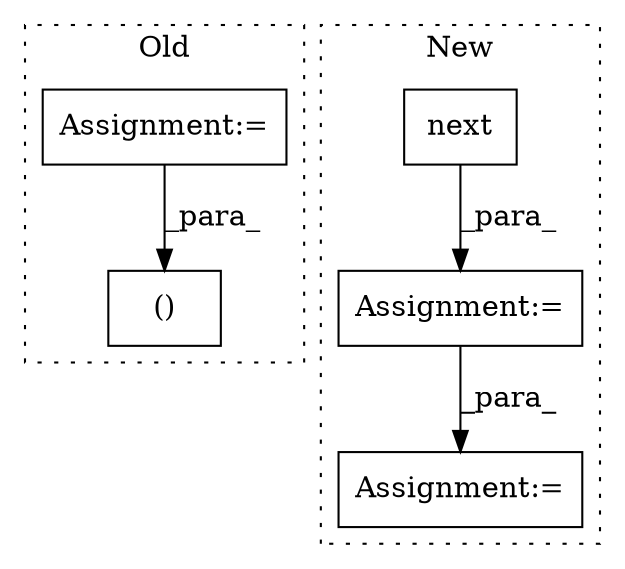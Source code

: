 digraph G {
subgraph cluster0 {
1 [label="()" a="106" s="25815" l="61" shape="box"];
4 [label="Assignment:=" a="7" s="25072" l="21" shape="box"];
label = "Old";
style="dotted";
}
subgraph cluster1 {
2 [label="next" a="32" s="25758,25772" l="5,1" shape="box"];
3 [label="Assignment:=" a="7" s="25912" l="1" shape="box"];
5 [label="Assignment:=" a="7" s="25757" l="1" shape="box"];
label = "New";
style="dotted";
}
2 -> 5 [label="_para_"];
4 -> 1 [label="_para_"];
5 -> 3 [label="_para_"];
}